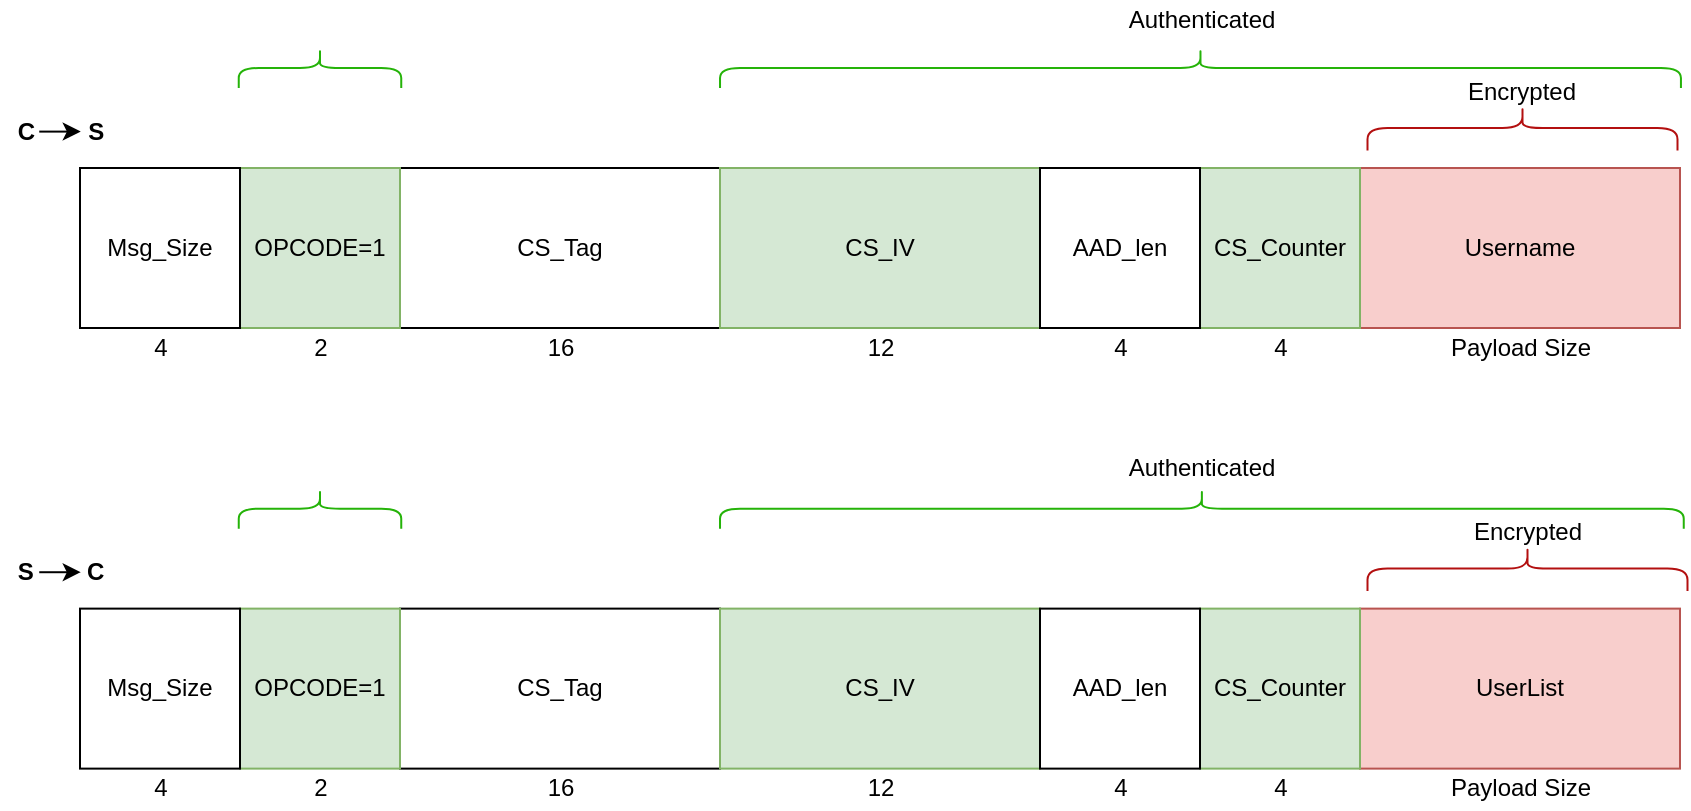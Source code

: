 <mxfile version="14.7.8" type="device"><diagram id="JnsHK4KVEeLFUYIl2cZT" name="Page-1"><mxGraphModel dx="2571" dy="650" grid="1" gridSize="10" guides="1" tooltips="1" connect="1" arrows="1" fold="1" page="1" pageScale="1" pageWidth="850" pageHeight="1100" math="0" shadow="0"><root><mxCell id="0"/><mxCell id="1" parent="0"/><mxCell id="--VPTjSAFyJSEAJb3F61-1" value="CS_Tag" style="rounded=0;whiteSpace=wrap;html=1;" parent="1" vertex="1"><mxGeometry x="80" y="120" width="160" height="80" as="geometry"/></mxCell><mxCell id="--VPTjSAFyJSEAJb3F61-2" value="Username" style="rounded=0;whiteSpace=wrap;html=1;fillColor=#f8cecc;strokeColor=#b85450;" parent="1" vertex="1"><mxGeometry x="560" y="120" width="160" height="80" as="geometry"/></mxCell><mxCell id="rIUNeXysTbwkUXxr69oF-3" value="CS_IV" style="rounded=0;whiteSpace=wrap;html=1;fillColor=#d5e8d4;strokeColor=#82b366;" parent="1" vertex="1"><mxGeometry x="240" y="120" width="160" height="80" as="geometry"/></mxCell><mxCell id="rIUNeXysTbwkUXxr69oF-11" value="12" style="text;html=1;align=center;verticalAlign=middle;resizable=0;points=[];autosize=1;strokeColor=none;" parent="1" vertex="1"><mxGeometry x="305" y="200" width="30" height="20" as="geometry"/></mxCell><mxCell id="rIUNeXysTbwkUXxr69oF-12" value="16" style="text;html=1;align=center;verticalAlign=middle;resizable=0;points=[];autosize=1;strokeColor=none;" parent="1" vertex="1"><mxGeometry x="145" y="200" width="30" height="20" as="geometry"/></mxCell><mxCell id="rIUNeXysTbwkUXxr69oF-13" value="" style="shape=curlyBracket;whiteSpace=wrap;html=1;rounded=1;flipH=1;rotation=-90;fillColor=none;strokeColor=#25B309;" parent="1" vertex="1"><mxGeometry x="470.24" y="-170.22" width="20" height="480.46" as="geometry"/></mxCell><mxCell id="rIUNeXysTbwkUXxr69oF-17" value="" style="shape=curlyBracket;whiteSpace=wrap;html=1;rounded=1;flipH=1;rotation=-90;fillColor=none;strokeColor=#B31010;" parent="1" vertex="1"><mxGeometry x="630" y="22.5" width="22.5" height="155" as="geometry"/></mxCell><mxCell id="PZgRo28WHfn0_lOXS9-g-5" value="Authenticated" style="text;html=1;strokeColor=none;fillColor=none;align=center;verticalAlign=middle;whiteSpace=wrap;rounded=0;" parent="1" vertex="1"><mxGeometry x="460.94" y="36.38" width="40" height="20" as="geometry"/></mxCell><mxCell id="PZgRo28WHfn0_lOXS9-g-6" value="Encrypted" style="text;html=1;strokeColor=none;fillColor=none;align=center;verticalAlign=middle;whiteSpace=wrap;rounded=0;" parent="1" vertex="1"><mxGeometry x="621.25" y="72" width="40" height="20" as="geometry"/></mxCell><mxCell id="y2I8kCd7YlMg4-HbfQQU-5" value="CS_Counter" style="rounded=0;whiteSpace=wrap;html=1;fillColor=#d5e8d4;strokeColor=#82b366;" parent="1" vertex="1"><mxGeometry x="480" y="120" width="80" height="80" as="geometry"/></mxCell><mxCell id="y2I8kCd7YlMg4-HbfQQU-6" value="OPCODE=1" style="rounded=0;whiteSpace=wrap;html=1;fillColor=#d5e8d4;strokeColor=#82b366;" parent="1" vertex="1"><mxGeometry y="120" width="80" height="80" as="geometry"/></mxCell><mxCell id="y2I8kCd7YlMg4-HbfQQU-9" value="4" style="text;html=1;align=center;verticalAlign=middle;resizable=0;points=[];autosize=1;strokeColor=none;" parent="1" vertex="1"><mxGeometry x="510" y="200" width="20" height="20" as="geometry"/></mxCell><mxCell id="y2I8kCd7YlMg4-HbfQQU-10" value="2" style="text;html=1;align=center;verticalAlign=middle;resizable=0;points=[];autosize=1;strokeColor=none;" parent="1" vertex="1"><mxGeometry x="30" y="200" width="20" height="20" as="geometry"/></mxCell><mxCell id="GfHMuGEmGK7sS7E1Cg0a-1" value="" style="shape=curlyBracket;whiteSpace=wrap;html=1;rounded=1;flipH=1;rotation=-90;fillColor=none;strokeColor=#25B309;" parent="1" vertex="1"><mxGeometry x="30.0" y="29.38" width="20" height="81.25" as="geometry"/></mxCell><mxCell id="Okg_Jpw_-6h-A2537YH7-1" value="Msg_Size" style="rounded=0;whiteSpace=wrap;html=1;" parent="1" vertex="1"><mxGeometry x="-80" y="120" width="80" height="80" as="geometry"/></mxCell><mxCell id="Okg_Jpw_-6h-A2537YH7-2" value="4" style="text;html=1;align=center;verticalAlign=middle;resizable=0;points=[];autosize=1;strokeColor=none;" parent="1" vertex="1"><mxGeometry x="-50" y="200" width="20" height="20" as="geometry"/></mxCell><mxCell id="Okg_Jpw_-6h-A2537YH7-4" value="AAD_len" style="rounded=0;whiteSpace=wrap;html=1;" parent="1" vertex="1"><mxGeometry x="400" y="120" width="80" height="80" as="geometry"/></mxCell><mxCell id="Okg_Jpw_-6h-A2537YH7-7" value="4" style="text;html=1;align=center;verticalAlign=middle;resizable=0;points=[];autosize=1;strokeColor=none;" parent="1" vertex="1"><mxGeometry x="430" y="200" width="20" height="20" as="geometry"/></mxCell><mxCell id="ngVbLnE4VcK7GlN2ORJt-1" value="CS_Tag" style="rounded=0;whiteSpace=wrap;html=1;" parent="1" vertex="1"><mxGeometry x="80" y="340.31" width="160" height="80" as="geometry"/></mxCell><mxCell id="ngVbLnE4VcK7GlN2ORJt-2" value="UserList" style="rounded=0;whiteSpace=wrap;html=1;fillColor=#f8cecc;strokeColor=#b85450;" parent="1" vertex="1"><mxGeometry x="560" y="340.31" width="160" height="80" as="geometry"/></mxCell><mxCell id="ngVbLnE4VcK7GlN2ORJt-3" value="CS_IV" style="rounded=0;whiteSpace=wrap;html=1;fillColor=#d5e8d4;strokeColor=#82b366;" parent="1" vertex="1"><mxGeometry x="240" y="340.31" width="160" height="80" as="geometry"/></mxCell><mxCell id="ngVbLnE4VcK7GlN2ORJt-4" value="12" style="text;html=1;align=center;verticalAlign=middle;resizable=0;points=[];autosize=1;strokeColor=none;" parent="1" vertex="1"><mxGeometry x="305" y="420.31" width="30" height="20" as="geometry"/></mxCell><mxCell id="ngVbLnE4VcK7GlN2ORJt-5" value="16" style="text;html=1;align=center;verticalAlign=middle;resizable=0;points=[];autosize=1;strokeColor=none;" parent="1" vertex="1"><mxGeometry x="145" y="420.31" width="30" height="20" as="geometry"/></mxCell><mxCell id="ngVbLnE4VcK7GlN2ORJt-6" value="" style="shape=curlyBracket;whiteSpace=wrap;html=1;rounded=1;flipH=1;rotation=-90;fillColor=none;strokeColor=#25B309;" parent="1" vertex="1"><mxGeometry x="470.94" y="49.38" width="20" height="481.87" as="geometry"/></mxCell><mxCell id="ngVbLnE4VcK7GlN2ORJt-7" value="" style="shape=curlyBracket;whiteSpace=wrap;html=1;rounded=1;flipH=1;rotation=-90;fillColor=none;strokeColor=#B31010;" parent="1" vertex="1"><mxGeometry x="632.5" y="240.31" width="22.5" height="160" as="geometry"/></mxCell><mxCell id="ngVbLnE4VcK7GlN2ORJt-8" value="Authenticated" style="text;html=1;strokeColor=none;fillColor=none;align=center;verticalAlign=middle;whiteSpace=wrap;rounded=0;" parent="1" vertex="1"><mxGeometry x="460.94" y="259.69" width="40" height="20" as="geometry"/></mxCell><mxCell id="ngVbLnE4VcK7GlN2ORJt-9" value="Encrypted" style="text;html=1;strokeColor=none;fillColor=none;align=center;verticalAlign=middle;whiteSpace=wrap;rounded=0;" parent="1" vertex="1"><mxGeometry x="623.75" y="292.31" width="40" height="20" as="geometry"/></mxCell><mxCell id="ngVbLnE4VcK7GlN2ORJt-10" value="CS_Counter" style="rounded=0;whiteSpace=wrap;html=1;fillColor=#d5e8d4;strokeColor=#82b366;" parent="1" vertex="1"><mxGeometry x="480" y="340.31" width="80" height="80" as="geometry"/></mxCell><mxCell id="ngVbLnE4VcK7GlN2ORJt-11" value="OPCODE=1" style="rounded=0;whiteSpace=wrap;html=1;fillColor=#d5e8d4;strokeColor=#82b366;" parent="1" vertex="1"><mxGeometry y="340.31" width="80" height="80" as="geometry"/></mxCell><mxCell id="ngVbLnE4VcK7GlN2ORJt-12" value="4" style="text;html=1;align=center;verticalAlign=middle;resizable=0;points=[];autosize=1;strokeColor=none;" parent="1" vertex="1"><mxGeometry x="510" y="420.31" width="20" height="20" as="geometry"/></mxCell><mxCell id="ngVbLnE4VcK7GlN2ORJt-13" value="2" style="text;html=1;align=center;verticalAlign=middle;resizable=0;points=[];autosize=1;strokeColor=none;" parent="1" vertex="1"><mxGeometry x="30" y="420.31" width="20" height="20" as="geometry"/></mxCell><mxCell id="ngVbLnE4VcK7GlN2ORJt-15" value="" style="shape=curlyBracket;whiteSpace=wrap;html=1;rounded=1;flipH=1;rotation=-90;fillColor=none;strokeColor=#25B309;" parent="1" vertex="1"><mxGeometry x="30" y="249.69" width="20" height="81.25" as="geometry"/></mxCell><mxCell id="ngVbLnE4VcK7GlN2ORJt-16" value="Msg_Size" style="rounded=0;whiteSpace=wrap;html=1;" parent="1" vertex="1"><mxGeometry x="-80" y="340.31" width="80" height="80" as="geometry"/></mxCell><mxCell id="ngVbLnE4VcK7GlN2ORJt-17" value="4" style="text;html=1;align=center;verticalAlign=middle;resizable=0;points=[];autosize=1;strokeColor=none;" parent="1" vertex="1"><mxGeometry x="-50" y="420.31" width="20" height="20" as="geometry"/></mxCell><mxCell id="ngVbLnE4VcK7GlN2ORJt-18" value="AAD_len" style="rounded=0;whiteSpace=wrap;html=1;" parent="1" vertex="1"><mxGeometry x="400" y="340.31" width="80" height="80" as="geometry"/></mxCell><mxCell id="ngVbLnE4VcK7GlN2ORJt-19" value="4" style="text;html=1;align=center;verticalAlign=middle;resizable=0;points=[];autosize=1;strokeColor=none;" parent="1" vertex="1"><mxGeometry x="430" y="420.31" width="20" height="20" as="geometry"/></mxCell><mxCell id="ngVbLnE4VcK7GlN2ORJt-20" value="&lt;b&gt;C&amp;nbsp; &amp;nbsp; &amp;nbsp; &amp;nbsp; S&lt;/b&gt;" style="text;html=1;align=center;verticalAlign=middle;resizable=0;points=[];autosize=1;strokeColor=none;" parent="1" vertex="1"><mxGeometry x="-120" y="92" width="60" height="20" as="geometry"/></mxCell><mxCell id="ngVbLnE4VcK7GlN2ORJt-22" value="" style="endArrow=classic;html=1;exitX=0.981;exitY=0;exitDx=0;exitDy=0;exitPerimeter=0;" parent="1" edge="1"><mxGeometry width="50" height="50" relative="1" as="geometry"><mxPoint x="-100.38" y="101.8" as="sourcePoint"/><mxPoint x="-79.62" y="101.8" as="targetPoint"/><Array as="points"><mxPoint x="-89.62" y="101.8"/></Array></mxGeometry></mxCell><mxCell id="ngVbLnE4VcK7GlN2ORJt-23" value="&lt;b&gt;S&amp;nbsp; &amp;nbsp; &amp;nbsp; &amp;nbsp; C&lt;/b&gt;" style="text;html=1;align=center;verticalAlign=middle;resizable=0;points=[];autosize=1;strokeColor=none;" parent="1" vertex="1"><mxGeometry x="-120" y="312.31" width="60" height="20" as="geometry"/></mxCell><mxCell id="ngVbLnE4VcK7GlN2ORJt-24" value="" style="endArrow=classic;html=1;exitX=0.981;exitY=0;exitDx=0;exitDy=0;exitPerimeter=0;" parent="1" edge="1"><mxGeometry width="50" height="50" relative="1" as="geometry"><mxPoint x="-100.38" y="322.11" as="sourcePoint"/><mxPoint x="-79.62" y="322.11" as="targetPoint"/><Array as="points"><mxPoint x="-89.62" y="322.11"/></Array></mxGeometry></mxCell><mxCell id="zxxEUOaZJzz0e3t6Zfky-1" value="Payload Size" style="text;html=1;align=center;verticalAlign=middle;resizable=0;points=[];autosize=1;strokeColor=none;" vertex="1" parent="1"><mxGeometry x="595" y="200" width="90" height="20" as="geometry"/></mxCell><mxCell id="zxxEUOaZJzz0e3t6Zfky-2" value="Payload Size" style="text;html=1;align=center;verticalAlign=middle;resizable=0;points=[];autosize=1;strokeColor=none;" vertex="1" parent="1"><mxGeometry x="595" y="420.31" width="90" height="20" as="geometry"/></mxCell></root></mxGraphModel></diagram></mxfile>